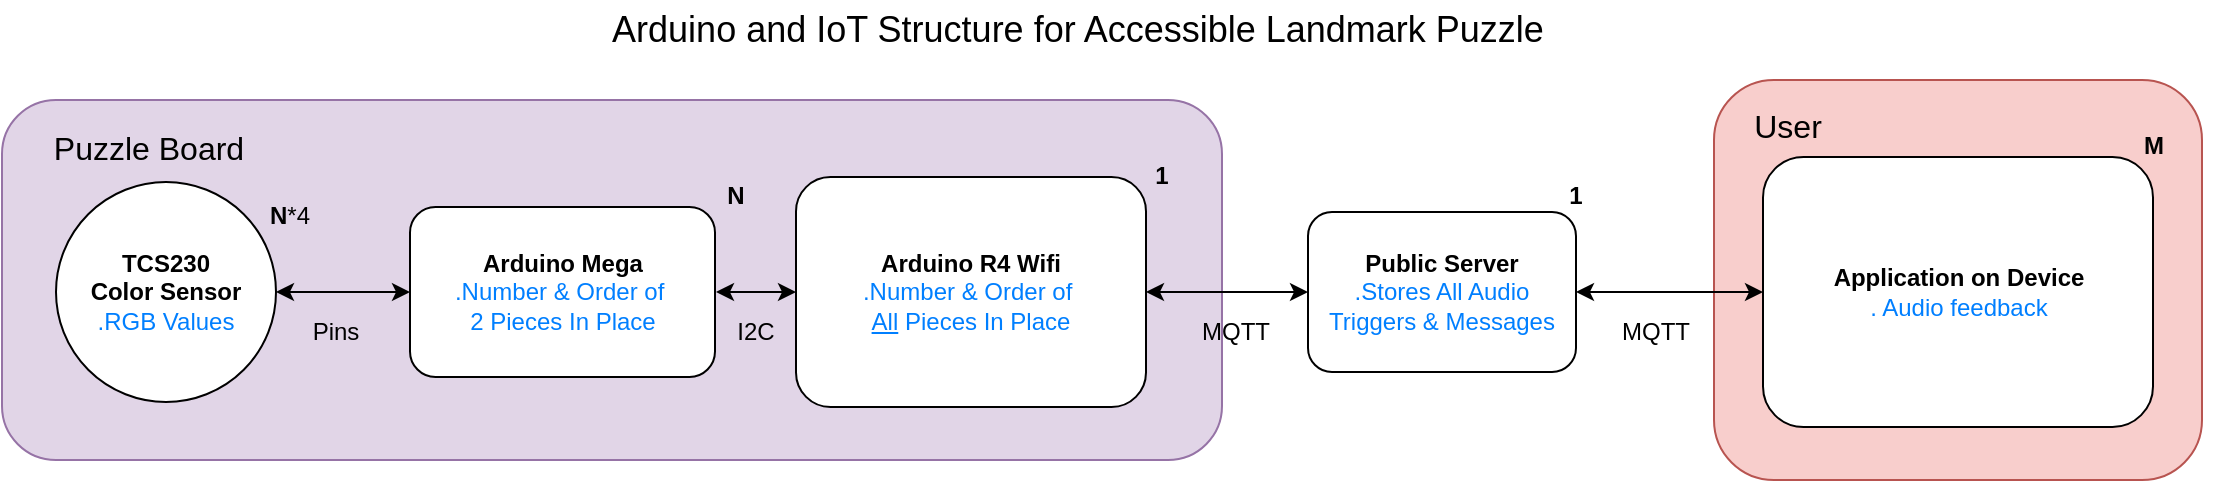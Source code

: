 <mxfile version="24.9.1">
  <diagram name="Page-1" id="20N658yY8fbwZSB6Hrlq">
    <mxGraphModel dx="1468" dy="1989" grid="1" gridSize="10" guides="1" tooltips="1" connect="1" arrows="1" fold="1" page="1" pageScale="1" pageWidth="850" pageHeight="1100" math="0" shadow="0">
      <root>
        <mxCell id="0" />
        <mxCell id="1" parent="0" />
        <mxCell id="xEODFy7CfJzZ5YFeoxt3-24" value="" style="rounded=1;whiteSpace=wrap;html=1;fillColor=#f8cecc;strokeColor=#b85450;" parent="1" vertex="1">
          <mxGeometry x="979" y="19" width="244" height="200" as="geometry" />
        </mxCell>
        <mxCell id="xEODFy7CfJzZ5YFeoxt3-22" value="" style="rounded=1;whiteSpace=wrap;html=1;fillColor=#e1d5e7;strokeColor=#9673a6;" parent="1" vertex="1">
          <mxGeometry x="123" y="29" width="610" height="180" as="geometry" />
        </mxCell>
        <mxCell id="xEODFy7CfJzZ5YFeoxt3-1" value="&lt;div&gt;&lt;b&gt;TCS230&lt;/b&gt;&lt;/div&gt;&lt;div&gt;&lt;b&gt;Color Sensor&lt;/b&gt;&lt;/div&gt;&lt;div&gt;&lt;font color=&quot;#007fff&quot;&gt;.RGB Values&lt;/font&gt;&lt;br&gt;&lt;/div&gt;" style="ellipse;whiteSpace=wrap;html=1;aspect=fixed;" parent="1" vertex="1">
          <mxGeometry x="150" y="70" width="110" height="110" as="geometry" />
        </mxCell>
        <mxCell id="xEODFy7CfJzZ5YFeoxt3-2" value="&lt;b&gt;N&lt;/b&gt;*4" style="text;html=1;align=center;verticalAlign=middle;whiteSpace=wrap;rounded=0;" parent="1" vertex="1">
          <mxGeometry x="227" y="62" width="80" height="50" as="geometry" />
        </mxCell>
        <mxCell id="xEODFy7CfJzZ5YFeoxt3-3" value="&lt;div&gt;&lt;b&gt;Arduino Mega&lt;/b&gt;&lt;/div&gt;&lt;div&gt;&lt;font color=&quot;#007fff&quot;&gt;.Number &amp;amp; Order of&amp;nbsp;&lt;/font&gt;&lt;/div&gt;&lt;div&gt;&lt;font color=&quot;#007fff&quot;&gt;2 Pieces In Place&lt;/font&gt;&lt;br&gt;&lt;/div&gt;" style="rounded=1;whiteSpace=wrap;html=1;" parent="1" vertex="1">
          <mxGeometry x="327" y="82.5" width="152.5" height="85" as="geometry" />
        </mxCell>
        <mxCell id="xEODFy7CfJzZ5YFeoxt3-4" value="" style="endArrow=classic;startArrow=classic;html=1;rounded=0;entryX=1;entryY=0.5;entryDx=0;entryDy=0;" parent="1" source="xEODFy7CfJzZ5YFeoxt3-3" target="xEODFy7CfJzZ5YFeoxt3-1" edge="1">
          <mxGeometry width="50" height="50" relative="1" as="geometry">
            <mxPoint x="430" y="340" as="sourcePoint" />
            <mxPoint x="480" y="290" as="targetPoint" />
          </mxGeometry>
        </mxCell>
        <mxCell id="xEODFy7CfJzZ5YFeoxt3-6" value="&lt;b&gt;N&lt;/b&gt;" style="text;html=1;align=center;verticalAlign=middle;whiteSpace=wrap;rounded=0;" parent="1" vertex="1">
          <mxGeometry x="460" y="62" width="60" height="30" as="geometry" />
        </mxCell>
        <mxCell id="xEODFy7CfJzZ5YFeoxt3-7" value="" style="endArrow=classic;startArrow=classic;html=1;rounded=0;entryX=0;entryY=0.5;entryDx=0;entryDy=0;" parent="1" target="xEODFy7CfJzZ5YFeoxt3-8" edge="1">
          <mxGeometry width="50" height="50" relative="1" as="geometry">
            <mxPoint x="480" y="125" as="sourcePoint" />
            <mxPoint x="380" y="300" as="targetPoint" />
          </mxGeometry>
        </mxCell>
        <mxCell id="xEODFy7CfJzZ5YFeoxt3-8" value="&lt;div&gt;&lt;b&gt;Arduino R4 Wifi&lt;/b&gt;&lt;/div&gt;&lt;div&gt;&lt;div&gt;&lt;font color=&quot;#007fff&quot;&gt;.Number &amp;amp; Order of&amp;nbsp;&lt;/font&gt;&lt;/div&gt;&lt;font color=&quot;#007fff&quot;&gt;&lt;u&gt;All&lt;/u&gt; Pieces In Place&lt;/font&gt;&lt;/div&gt;" style="rounded=1;whiteSpace=wrap;html=1;" parent="1" vertex="1">
          <mxGeometry x="520" y="67.5" width="175" height="115" as="geometry" />
        </mxCell>
        <mxCell id="xEODFy7CfJzZ5YFeoxt3-9" value="&lt;b&gt;1&lt;/b&gt;" style="text;html=1;align=center;verticalAlign=middle;whiteSpace=wrap;rounded=0;" parent="1" vertex="1">
          <mxGeometry x="880" y="62" width="60" height="30" as="geometry" />
        </mxCell>
        <mxCell id="xEODFy7CfJzZ5YFeoxt3-10" value="I2C" style="text;html=1;align=center;verticalAlign=middle;whiteSpace=wrap;rounded=0;" parent="1" vertex="1">
          <mxGeometry x="470" y="130" width="60" height="30" as="geometry" />
        </mxCell>
        <mxCell id="xEODFy7CfJzZ5YFeoxt3-12" value="Pins" style="text;html=1;align=center;verticalAlign=middle;whiteSpace=wrap;rounded=0;rotation=0;" parent="1" vertex="1">
          <mxGeometry x="260" y="130" width="60" height="30" as="geometry" />
        </mxCell>
        <mxCell id="xEODFy7CfJzZ5YFeoxt3-13" value="" style="endArrow=classic;startArrow=classic;html=1;rounded=0;entryX=1;entryY=0.5;entryDx=0;entryDy=0;exitX=0;exitY=0.5;exitDx=0;exitDy=0;" parent="1" source="xEODFy7CfJzZ5YFeoxt3-14" target="xEODFy7CfJzZ5YFeoxt3-8" edge="1">
          <mxGeometry width="50" height="50" relative="1" as="geometry">
            <mxPoint x="433" y="400" as="sourcePoint" />
            <mxPoint x="410" y="330" as="targetPoint" />
          </mxGeometry>
        </mxCell>
        <mxCell id="xEODFy7CfJzZ5YFeoxt3-14" value="&lt;div&gt;&lt;b&gt;Public Server&lt;/b&gt;&lt;/div&gt;&lt;div&gt;&lt;font color=&quot;#007fff&quot;&gt;.Stores All Audio Triggers &amp;amp; Messages&lt;/font&gt;&lt;br&gt;&lt;/div&gt;" style="rounded=1;whiteSpace=wrap;html=1;" parent="1" vertex="1">
          <mxGeometry x="776" y="85" width="134" height="80" as="geometry" />
        </mxCell>
        <mxCell id="xEODFy7CfJzZ5YFeoxt3-15" value="&lt;b&gt;1&lt;/b&gt;" style="text;html=1;align=center;verticalAlign=middle;whiteSpace=wrap;rounded=0;" parent="1" vertex="1">
          <mxGeometry x="673" y="51.5" width="60" height="30" as="geometry" />
        </mxCell>
        <mxCell id="xEODFy7CfJzZ5YFeoxt3-16" value="MQTT" style="text;html=1;align=center;verticalAlign=middle;whiteSpace=wrap;rounded=0;rotation=0;" parent="1" vertex="1">
          <mxGeometry x="920" y="130" width="60" height="30" as="geometry" />
        </mxCell>
        <mxCell id="xEODFy7CfJzZ5YFeoxt3-17" value="&lt;div&gt;&lt;b&gt;Application on Device&lt;/b&gt;&lt;/div&gt;&lt;div&gt;&lt;font color=&quot;#007fff&quot;&gt;. Audio feedback&lt;/font&gt;&lt;br&gt;&lt;/div&gt;" style="rounded=1;whiteSpace=wrap;html=1;" parent="1" vertex="1">
          <mxGeometry x="1003.5" y="57.5" width="195" height="135" as="geometry" />
        </mxCell>
        <mxCell id="xEODFy7CfJzZ5YFeoxt3-18" value="&lt;b&gt;M&lt;/b&gt;" style="text;html=1;align=center;verticalAlign=middle;whiteSpace=wrap;rounded=0;" parent="1" vertex="1">
          <mxGeometry x="1169" y="37" width="60" height="30" as="geometry" />
        </mxCell>
        <mxCell id="xEODFy7CfJzZ5YFeoxt3-19" value="MQTT" style="text;html=1;align=center;verticalAlign=middle;whiteSpace=wrap;rounded=0;rotation=0;" parent="1" vertex="1">
          <mxGeometry x="710" y="130" width="60" height="30" as="geometry" />
        </mxCell>
        <mxCell id="xEODFy7CfJzZ5YFeoxt3-20" value="" style="endArrow=classic;startArrow=classic;html=1;rounded=0;entryX=1;entryY=0.5;entryDx=0;entryDy=0;exitX=0;exitY=0.5;exitDx=0;exitDy=0;" parent="1" source="xEODFy7CfJzZ5YFeoxt3-17" target="xEODFy7CfJzZ5YFeoxt3-14" edge="1">
          <mxGeometry width="50" height="50" relative="1" as="geometry">
            <mxPoint x="614.5" y="243" as="sourcePoint" />
            <mxPoint x="664.5" y="193" as="targetPoint" />
          </mxGeometry>
        </mxCell>
        <mxCell id="xEODFy7CfJzZ5YFeoxt3-25" value="User" style="text;html=1;align=center;verticalAlign=middle;whiteSpace=wrap;rounded=0;fontSize=16;" parent="1" vertex="1">
          <mxGeometry x="985.5" y="27" width="60" height="30" as="geometry" />
        </mxCell>
        <mxCell id="xEODFy7CfJzZ5YFeoxt3-26" value="Puzzle Board" style="text;html=1;align=center;verticalAlign=middle;whiteSpace=wrap;rounded=0;fontSize=16;" parent="1" vertex="1">
          <mxGeometry x="134.5" y="38" width="122.5" height="30" as="geometry" />
        </mxCell>
        <mxCell id="xEODFy7CfJzZ5YFeoxt3-28" value="&lt;font style=&quot;font-size: 18px;&quot;&gt;Arduino and IoT Structure for Accessible Landmark Puzzle &lt;/font&gt;" style="text;html=1;align=center;verticalAlign=middle;whiteSpace=wrap;rounded=0;" parent="1" vertex="1">
          <mxGeometry x="408" y="-21" width="506" height="30" as="geometry" />
        </mxCell>
      </root>
    </mxGraphModel>
  </diagram>
</mxfile>
